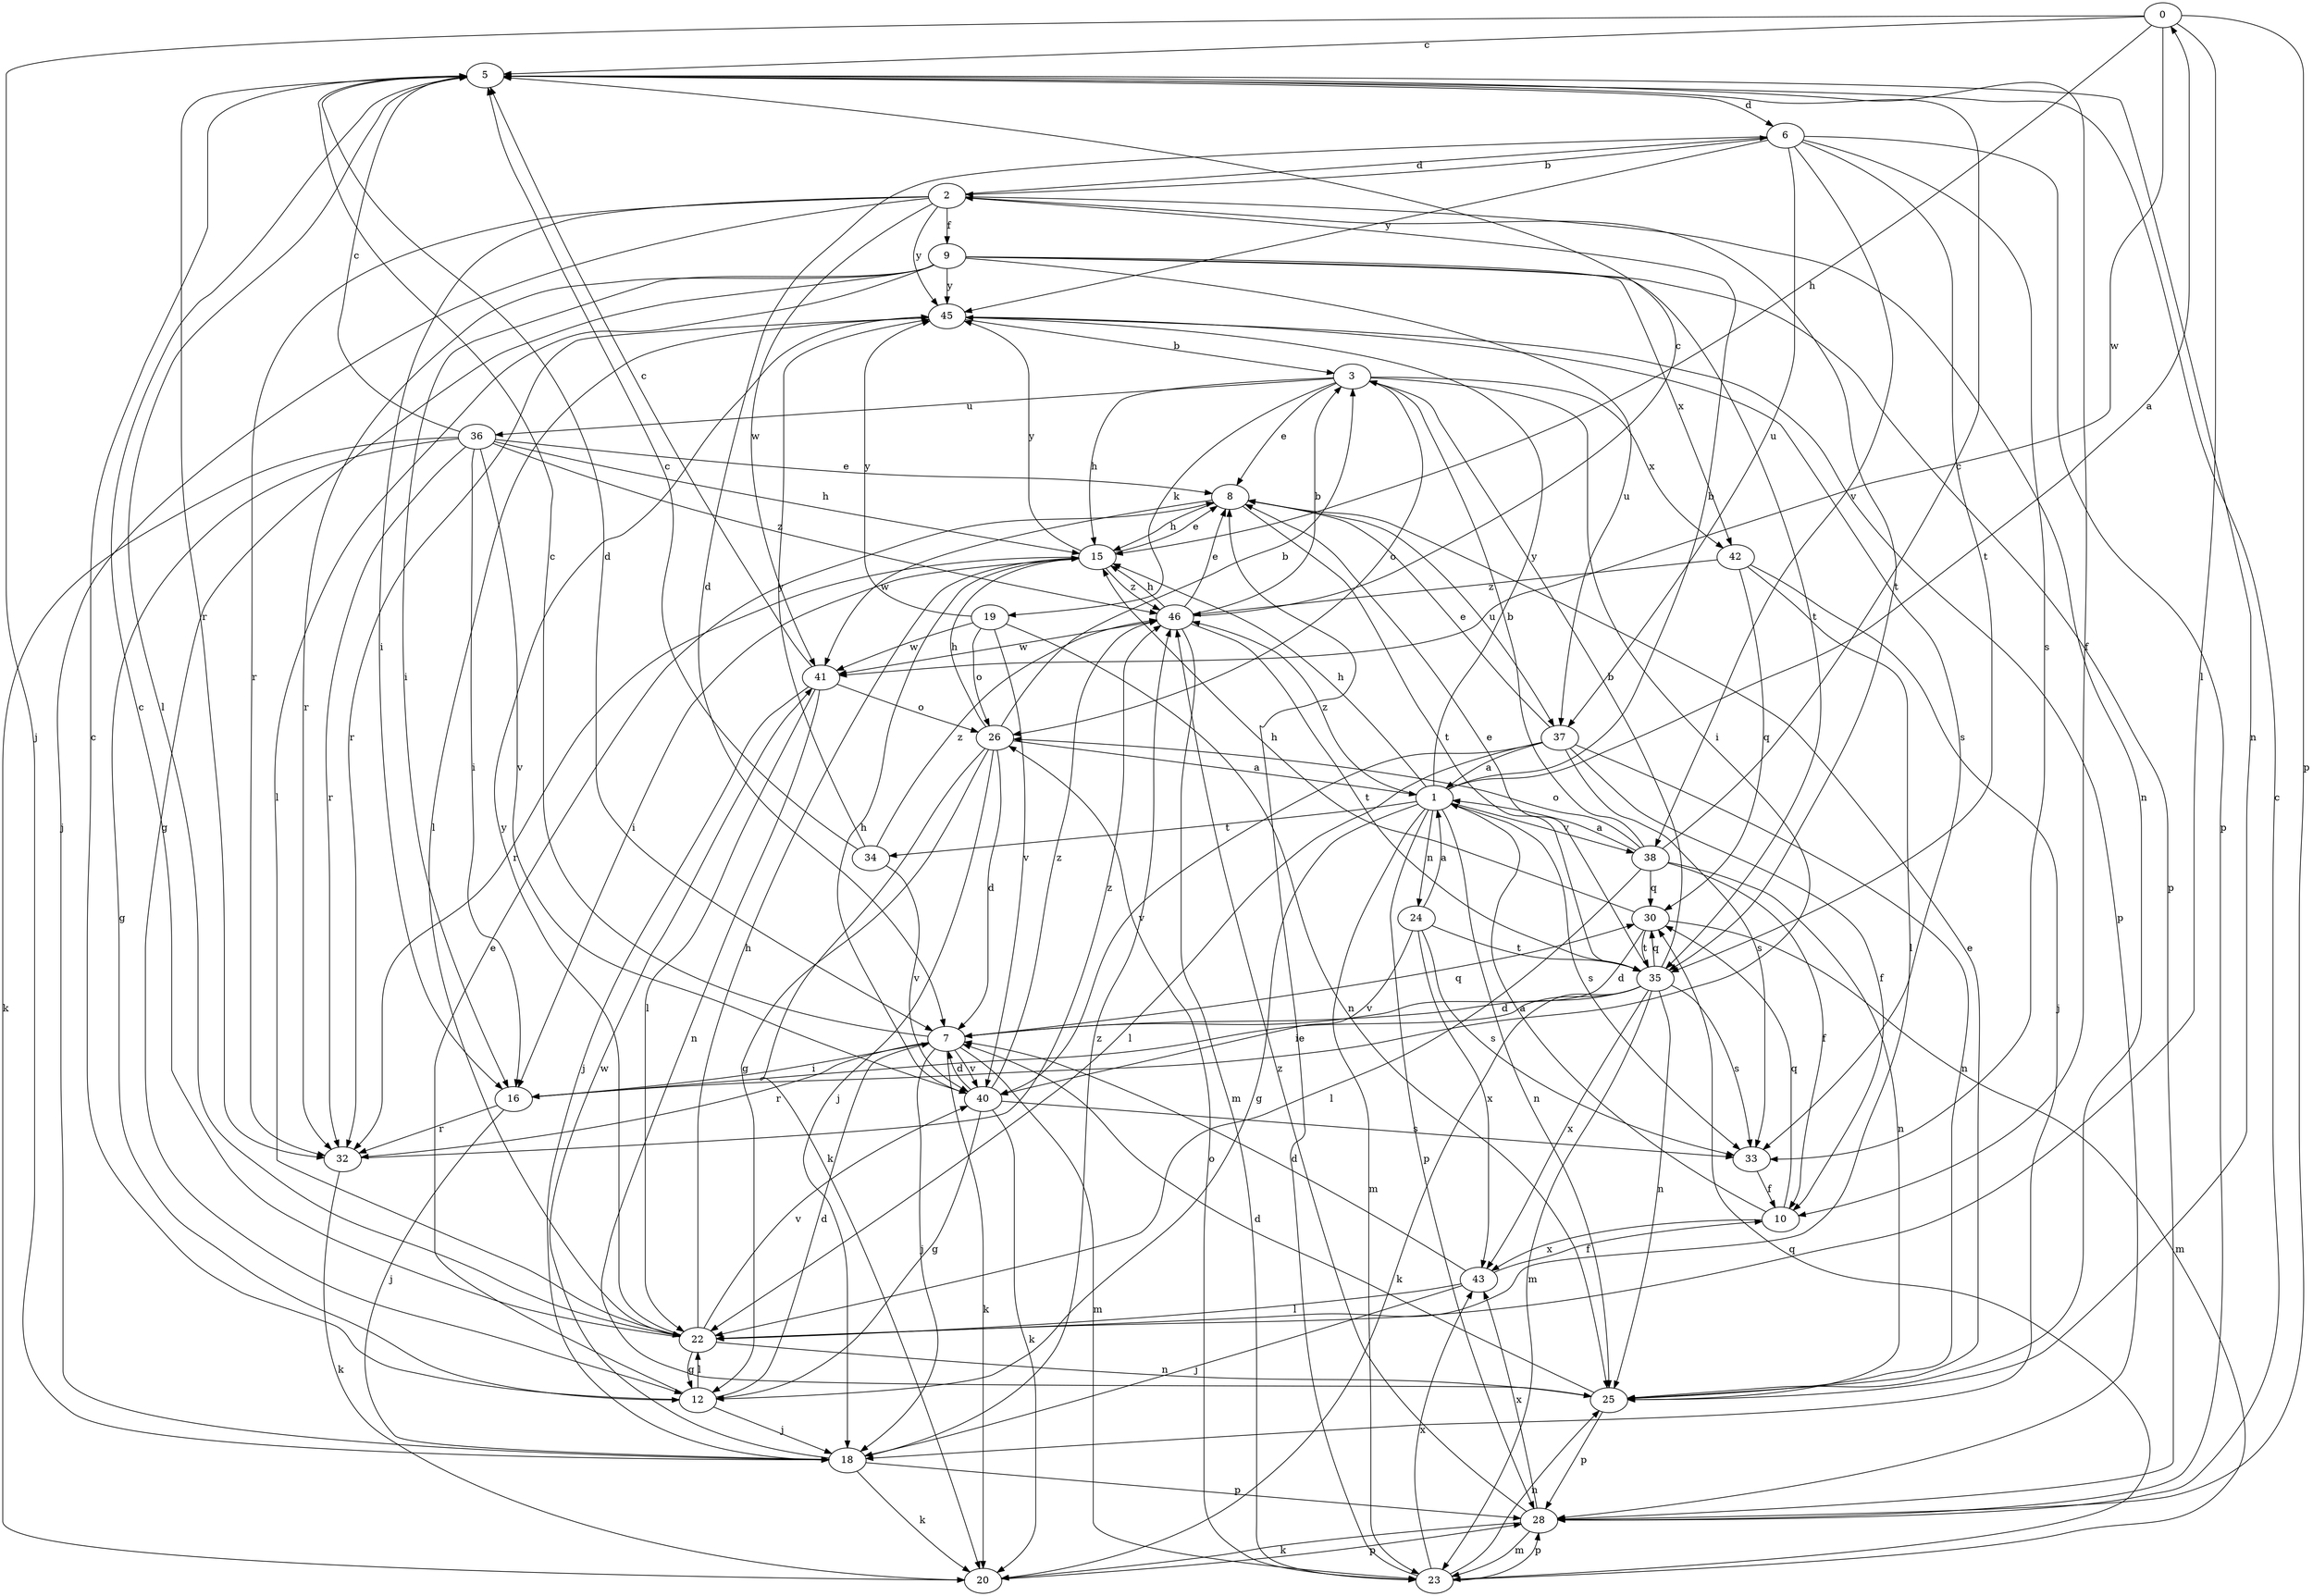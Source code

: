 strict digraph  {
0;
1;
2;
3;
5;
6;
7;
8;
9;
10;
12;
15;
16;
18;
19;
20;
22;
23;
24;
25;
26;
28;
30;
32;
33;
34;
35;
36;
37;
38;
40;
41;
42;
43;
45;
46;
0 -> 5  [label=c];
0 -> 15  [label=h];
0 -> 18  [label=j];
0 -> 22  [label=l];
0 -> 28  [label=p];
0 -> 41  [label=w];
1 -> 0  [label=a];
1 -> 2  [label=b];
1 -> 12  [label=g];
1 -> 15  [label=h];
1 -> 23  [label=m];
1 -> 24  [label=n];
1 -> 25  [label=n];
1 -> 28  [label=p];
1 -> 33  [label=s];
1 -> 34  [label=t];
1 -> 38  [label=v];
1 -> 45  [label=y];
1 -> 46  [label=z];
2 -> 6  [label=d];
2 -> 9  [label=f];
2 -> 16  [label=i];
2 -> 18  [label=j];
2 -> 25  [label=n];
2 -> 32  [label=r];
2 -> 35  [label=t];
2 -> 41  [label=w];
2 -> 45  [label=y];
3 -> 8  [label=e];
3 -> 15  [label=h];
3 -> 16  [label=i];
3 -> 19  [label=k];
3 -> 26  [label=o];
3 -> 36  [label=u];
3 -> 42  [label=x];
5 -> 6  [label=d];
5 -> 7  [label=d];
5 -> 10  [label=f];
5 -> 22  [label=l];
5 -> 25  [label=n];
5 -> 32  [label=r];
6 -> 2  [label=b];
6 -> 7  [label=d];
6 -> 28  [label=p];
6 -> 33  [label=s];
6 -> 35  [label=t];
6 -> 37  [label=u];
6 -> 38  [label=v];
6 -> 45  [label=y];
7 -> 5  [label=c];
7 -> 16  [label=i];
7 -> 18  [label=j];
7 -> 20  [label=k];
7 -> 23  [label=m];
7 -> 30  [label=q];
7 -> 32  [label=r];
7 -> 40  [label=v];
8 -> 15  [label=h];
8 -> 35  [label=t];
8 -> 37  [label=u];
8 -> 41  [label=w];
9 -> 12  [label=g];
9 -> 16  [label=i];
9 -> 22  [label=l];
9 -> 28  [label=p];
9 -> 32  [label=r];
9 -> 35  [label=t];
9 -> 37  [label=u];
9 -> 42  [label=x];
9 -> 45  [label=y];
10 -> 1  [label=a];
10 -> 30  [label=q];
10 -> 43  [label=x];
12 -> 5  [label=c];
12 -> 7  [label=d];
12 -> 8  [label=e];
12 -> 18  [label=j];
12 -> 22  [label=l];
15 -> 8  [label=e];
15 -> 16  [label=i];
15 -> 32  [label=r];
15 -> 45  [label=y];
15 -> 46  [label=z];
16 -> 18  [label=j];
16 -> 32  [label=r];
18 -> 20  [label=k];
18 -> 28  [label=p];
18 -> 41  [label=w];
18 -> 46  [label=z];
19 -> 25  [label=n];
19 -> 26  [label=o];
19 -> 40  [label=v];
19 -> 41  [label=w];
19 -> 45  [label=y];
20 -> 28  [label=p];
22 -> 5  [label=c];
22 -> 12  [label=g];
22 -> 15  [label=h];
22 -> 25  [label=n];
22 -> 40  [label=v];
22 -> 45  [label=y];
23 -> 8  [label=e];
23 -> 25  [label=n];
23 -> 26  [label=o];
23 -> 28  [label=p];
23 -> 30  [label=q];
23 -> 43  [label=x];
24 -> 1  [label=a];
24 -> 33  [label=s];
24 -> 35  [label=t];
24 -> 40  [label=v];
24 -> 43  [label=x];
25 -> 7  [label=d];
25 -> 8  [label=e];
25 -> 28  [label=p];
26 -> 1  [label=a];
26 -> 3  [label=b];
26 -> 7  [label=d];
26 -> 12  [label=g];
26 -> 15  [label=h];
26 -> 18  [label=j];
26 -> 20  [label=k];
28 -> 5  [label=c];
28 -> 20  [label=k];
28 -> 23  [label=m];
28 -> 43  [label=x];
28 -> 46  [label=z];
30 -> 7  [label=d];
30 -> 15  [label=h];
30 -> 23  [label=m];
30 -> 35  [label=t];
32 -> 20  [label=k];
32 -> 46  [label=z];
33 -> 10  [label=f];
34 -> 5  [label=c];
34 -> 40  [label=v];
34 -> 45  [label=y];
34 -> 46  [label=z];
35 -> 3  [label=b];
35 -> 7  [label=d];
35 -> 8  [label=e];
35 -> 16  [label=i];
35 -> 20  [label=k];
35 -> 23  [label=m];
35 -> 25  [label=n];
35 -> 30  [label=q];
35 -> 33  [label=s];
35 -> 43  [label=x];
36 -> 5  [label=c];
36 -> 8  [label=e];
36 -> 12  [label=g];
36 -> 15  [label=h];
36 -> 16  [label=i];
36 -> 20  [label=k];
36 -> 32  [label=r];
36 -> 40  [label=v];
36 -> 46  [label=z];
37 -> 1  [label=a];
37 -> 8  [label=e];
37 -> 10  [label=f];
37 -> 22  [label=l];
37 -> 25  [label=n];
37 -> 33  [label=s];
37 -> 40  [label=v];
38 -> 1  [label=a];
38 -> 3  [label=b];
38 -> 5  [label=c];
38 -> 10  [label=f];
38 -> 22  [label=l];
38 -> 25  [label=n];
38 -> 26  [label=o];
38 -> 30  [label=q];
40 -> 7  [label=d];
40 -> 12  [label=g];
40 -> 15  [label=h];
40 -> 20  [label=k];
40 -> 33  [label=s];
40 -> 46  [label=z];
41 -> 5  [label=c];
41 -> 18  [label=j];
41 -> 22  [label=l];
41 -> 25  [label=n];
41 -> 26  [label=o];
42 -> 18  [label=j];
42 -> 22  [label=l];
42 -> 30  [label=q];
42 -> 46  [label=z];
43 -> 7  [label=d];
43 -> 10  [label=f];
43 -> 18  [label=j];
43 -> 22  [label=l];
45 -> 3  [label=b];
45 -> 22  [label=l];
45 -> 28  [label=p];
45 -> 32  [label=r];
45 -> 33  [label=s];
46 -> 3  [label=b];
46 -> 5  [label=c];
46 -> 8  [label=e];
46 -> 15  [label=h];
46 -> 23  [label=m];
46 -> 35  [label=t];
46 -> 41  [label=w];
}
